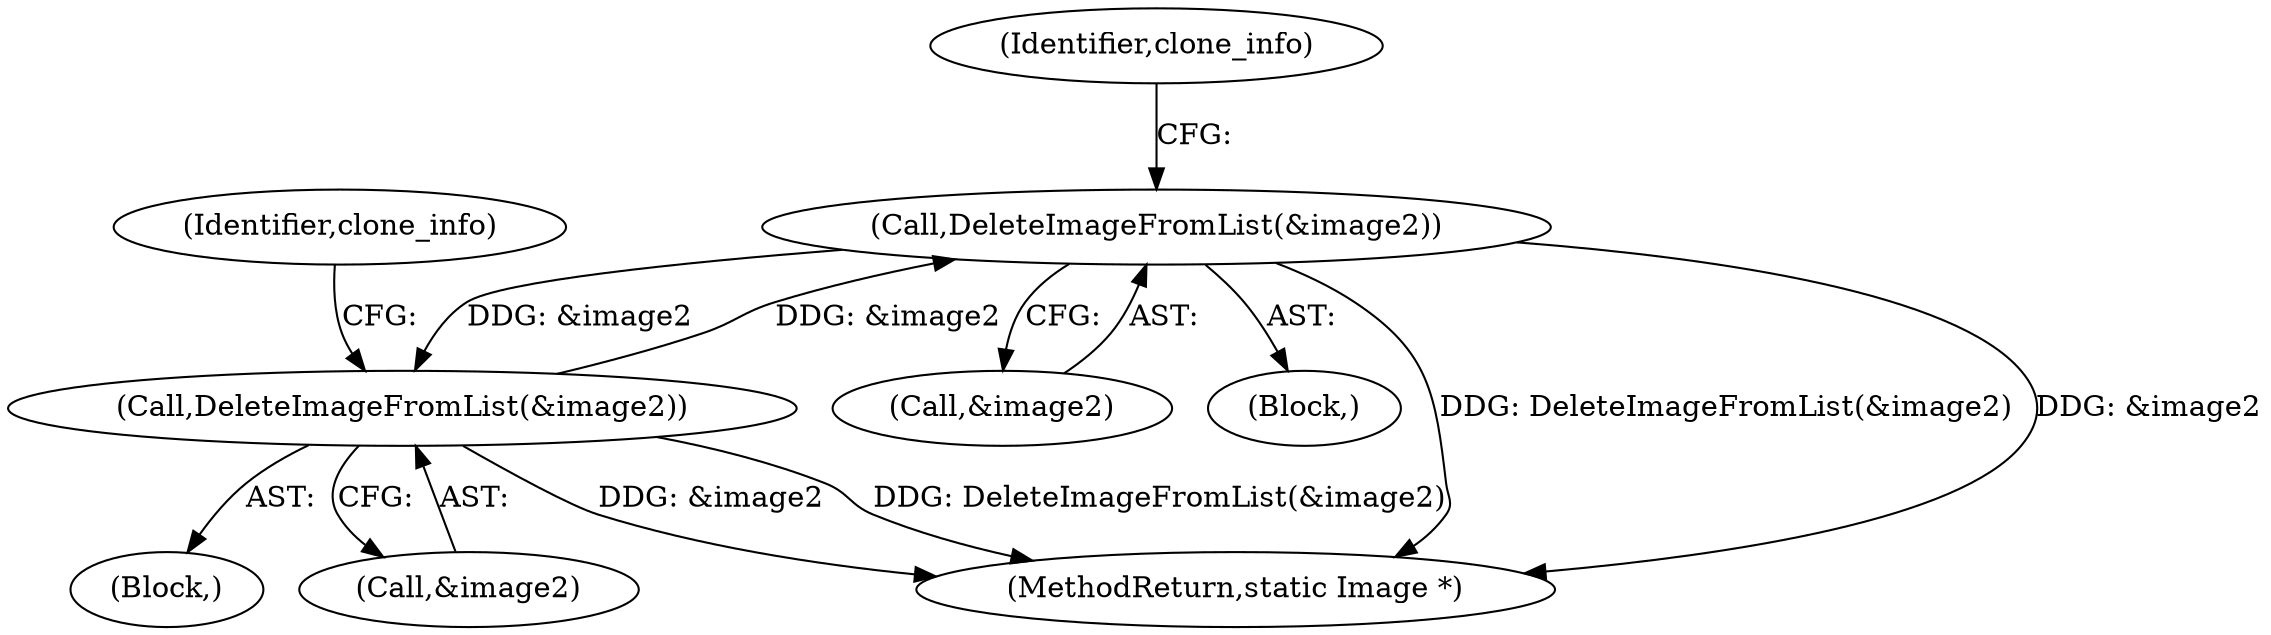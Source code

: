digraph "0_ImageMagick_04178de2247e353fc095846784b9a10fefdbf890@pointer" {
"1001700" [label="(Call,DeleteImageFromList(&image2))"];
"1001788" [label="(Call,DeleteImageFromList(&image2))"];
"1001700" [label="(Call,DeleteImageFromList(&image2))"];
"1001792" [label="(Identifier,clone_info)"];
"1001701" [label="(Call,&image2)"];
"1001787" [label="(Block,)"];
"1001789" [label="(Call,&image2)"];
"1001699" [label="(Block,)"];
"1001788" [label="(Call,DeleteImageFromList(&image2))"];
"1001700" [label="(Call,DeleteImageFromList(&image2))"];
"1001704" [label="(Identifier,clone_info)"];
"1001987" [label="(MethodReturn,static Image *)"];
"1001700" -> "1001699"  [label="AST: "];
"1001700" -> "1001701"  [label="CFG: "];
"1001701" -> "1001700"  [label="AST: "];
"1001704" -> "1001700"  [label="CFG: "];
"1001700" -> "1001987"  [label="DDG: DeleteImageFromList(&image2)"];
"1001700" -> "1001987"  [label="DDG: &image2"];
"1001788" -> "1001700"  [label="DDG: &image2"];
"1001700" -> "1001788"  [label="DDG: &image2"];
"1001788" -> "1001787"  [label="AST: "];
"1001788" -> "1001789"  [label="CFG: "];
"1001789" -> "1001788"  [label="AST: "];
"1001792" -> "1001788"  [label="CFG: "];
"1001788" -> "1001987"  [label="DDG: &image2"];
"1001788" -> "1001987"  [label="DDG: DeleteImageFromList(&image2)"];
}
